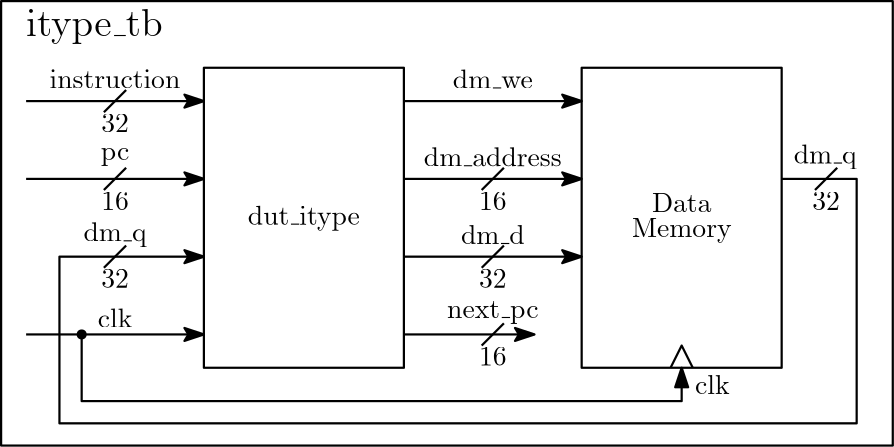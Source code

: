 <?xml version="1.0"?>
<!DOCTYPE ipe SYSTEM "ipe.dtd">
<ipe version="70206" creator="Ipe 7.2.7">
<info created="D:20191005155950" modified="D:20191005160516"/>
<ipestyle name="basic">
<symbol name="arrow/arc(spx)">
<path stroke="sym-stroke" fill="sym-stroke" pen="sym-pen">
0 0 m
-1 0.333 l
-1 -0.333 l
h
</path>
</symbol>
<symbol name="arrow/farc(spx)">
<path stroke="sym-stroke" fill="white" pen="sym-pen">
0 0 m
-1 0.333 l
-1 -0.333 l
h
</path>
</symbol>
<symbol name="arrow/ptarc(spx)">
<path stroke="sym-stroke" fill="sym-stroke" pen="sym-pen">
0 0 m
-1 0.333 l
-0.8 0 l
-1 -0.333 l
h
</path>
</symbol>
<symbol name="arrow/fptarc(spx)">
<path stroke="sym-stroke" fill="white" pen="sym-pen">
0 0 m
-1 0.333 l
-0.8 0 l
-1 -0.333 l
h
</path>
</symbol>
<symbol name="mark/circle(sx)" transformations="translations">
<path fill="sym-stroke">
0.6 0 0 0.6 0 0 e
0.4 0 0 0.4 0 0 e
</path>
</symbol>
<symbol name="mark/disk(sx)" transformations="translations">
<path fill="sym-stroke">
0.6 0 0 0.6 0 0 e
</path>
</symbol>
<symbol name="mark/fdisk(sfx)" transformations="translations">
<group>
<path fill="sym-fill">
0.5 0 0 0.5 0 0 e
</path>
<path fill="sym-stroke" fillrule="eofill">
0.6 0 0 0.6 0 0 e
0.4 0 0 0.4 0 0 e
</path>
</group>
</symbol>
<symbol name="mark/box(sx)" transformations="translations">
<path fill="sym-stroke" fillrule="eofill">
-0.6 -0.6 m
0.6 -0.6 l
0.6 0.6 l
-0.6 0.6 l
h
-0.4 -0.4 m
0.4 -0.4 l
0.4 0.4 l
-0.4 0.4 l
h
</path>
</symbol>
<symbol name="mark/square(sx)" transformations="translations">
<path fill="sym-stroke">
-0.6 -0.6 m
0.6 -0.6 l
0.6 0.6 l
-0.6 0.6 l
h
</path>
</symbol>
<symbol name="mark/fsquare(sfx)" transformations="translations">
<group>
<path fill="sym-fill">
-0.5 -0.5 m
0.5 -0.5 l
0.5 0.5 l
-0.5 0.5 l
h
</path>
<path fill="sym-stroke" fillrule="eofill">
-0.6 -0.6 m
0.6 -0.6 l
0.6 0.6 l
-0.6 0.6 l
h
-0.4 -0.4 m
0.4 -0.4 l
0.4 0.4 l
-0.4 0.4 l
h
</path>
</group>
</symbol>
<symbol name="mark/cross(sx)" transformations="translations">
<group>
<path fill="sym-stroke">
-0.43 -0.57 m
0.57 0.43 l
0.43 0.57 l
-0.57 -0.43 l
h
</path>
<path fill="sym-stroke">
-0.43 0.57 m
0.57 -0.43 l
0.43 -0.57 l
-0.57 0.43 l
h
</path>
</group>
</symbol>
<symbol name="arrow/fnormal(spx)">
<path stroke="sym-stroke" fill="white" pen="sym-pen">
0 0 m
-1 0.333 l
-1 -0.333 l
h
</path>
</symbol>
<symbol name="arrow/pointed(spx)">
<path stroke="sym-stroke" fill="sym-stroke" pen="sym-pen">
0 0 m
-1 0.333 l
-0.8 0 l
-1 -0.333 l
h
</path>
</symbol>
<symbol name="arrow/fpointed(spx)">
<path stroke="sym-stroke" fill="white" pen="sym-pen">
0 0 m
-1 0.333 l
-0.8 0 l
-1 -0.333 l
h
</path>
</symbol>
<symbol name="arrow/linear(spx)">
<path stroke="sym-stroke" pen="sym-pen">
-1 0.333 m
0 0 l
-1 -0.333 l
</path>
</symbol>
<symbol name="arrow/fdouble(spx)">
<path stroke="sym-stroke" fill="white" pen="sym-pen">
0 0 m
-1 0.333 l
-1 -0.333 l
h
-1 0 m
-2 0.333 l
-2 -0.333 l
h
</path>
</symbol>
<symbol name="arrow/double(spx)">
<path stroke="sym-stroke" fill="sym-stroke" pen="sym-pen">
0 0 m
-1 0.333 l
-1 -0.333 l
h
-1 0 m
-2 0.333 l
-2 -0.333 l
h
</path>
</symbol>
<pen name="heavier" value="0.8"/>
<pen name="fat" value="1.2"/>
<pen name="ultrafat" value="2"/>
<symbolsize name="large" value="5"/>
<symbolsize name="small" value="2"/>
<symbolsize name="tiny" value="1.1"/>
<arrowsize name="large" value="10"/>
<arrowsize name="small" value="5"/>
<arrowsize name="tiny" value="3"/>
<color name="red1" value="1 0 0"/>
<color name="red2" value="0.933 0 0"/>
<color name="red3" value="0.804 0 0"/>
<color name="red4" value="0.545 0 0"/>
<color name="green1" value="0 1 0"/>
<color name="green2" value="0 0.933 0"/>
<color name="green3" value="0 0.804 0"/>
<color name="green4" value="0 0.545 0"/>
<color name="green" value="0 1 0"/>
<color name="blue1" value="0 0 1"/>
<color name="blue2" value="0 0 0.933"/>
<color name="blue3" value="0 0 0.804"/>
<color name="blue4" value="0 0 0.545"/>
<color name="yellow" value="1 1 0"/>
<color name="orange" value="1 0.647 0"/>
<color name="gold" value="1 0.843 0"/>
<color name="purple" value="0.627 0.125 0.941"/>
<color name="gray" value="0.745"/>
<color name="brown" value="0.647 0.165 0.165"/>
<color name="navy" value="0 0 0.502"/>
<color name="pink" value="1 0.753 0.796"/>
<color name="seagreen" value="0.18 0.545 0.341"/>
<color name="turquoise" value="0.251 0.878 0.816"/>
<color name="violet" value="0.933 0.51 0.933"/>
<color name="darkblue" value="0 0 0.545"/>
<color name="darkcyan" value="0 0.545 0.545"/>
<color name="darkgray" value="0.663"/>
<color name="darkgreen" value="0 0.392 0"/>
<color name="darkmagenta" value="0.545 0 0.545"/>
<color name="darkorange" value="1 0.549 0"/>
<color name="darkred" value="0.545 0 0"/>
<color name="lightblue" value="0.678 0.847 0.902"/>
<color name="lightcyan" value="0.878 1 1"/>
<color name="lightgray" value="0.827"/>
<color name="lightgreen" value="0.565 0.933 0.565"/>
<color name="lightyellow" value="1 1 0.878"/>
<dashstyle name="dashed1" value="[1] 0"/>
<dashstyle name="dashed2" value="[2] 0"/>
<dashstyle name="dashed3" value="[4] 0"/>
<dashstyle name="dotted1" value="[1 1] 0"/>
<dashstyle name="dotted2" value="[1 2] 0"/>
<dashstyle name="dotted3" value="[1 3] 0"/>
<dashstyle name="dash dotted" value="[4 2 1 2] 0"/>
<dashstyle name="dash dot dotted" value="[4 2 1 2 1 2] 0"/>
<textsize name="large" value="\large"/>
<textsize name="Large" value="\Large"/>
<textsize name="LARGE" value="\LARGE"/>
<textsize name="huge" value="\huge"/>
<textsize name="Huge" value="\Huge"/>
<textsize name="small" value="\small"/>
<textsize name="footnote" value="\footnotesize"/>
<textsize name="tiny" value="\tiny"/>
<textstyle name="center" begin="\begin{center}" end="\end{center}"/>
<textstyle name="itemize" begin="\begin{itemize}" end="\end{itemize}"/>
<textstyle name="item" begin="\begin{itemize}\item{}" end="\end{itemize}"/>
<gridsize name="1 pts" value="1"/>
<gridsize name="2 pts" value="2"/>
<gridsize name="4 pts" value="4"/>
<gridsize name="8 pts (~3 mm)" value="8"/>
<gridsize name="16 pts (~6 mm)" value="16"/>
<gridsize name="32 pts (~12 mm)" value="32"/>
<gridsize name="10 pts (~3.5 mm)" value="10"/>
<gridsize name="20 pts (~7 mm)" value="20"/>
<gridsize name="14 pts (~5 mm)" value="14"/>
<gridsize name="28 pts (~10 mm)" value="28"/>
<gridsize name="56 pts (~20 mm)" value="56"/>
<anglesize name="90 deg" value="90"/>
<anglesize name="60 deg" value="60"/>
<anglesize name="45 deg" value="45"/>
<anglesize name="30 deg" value="30"/>
<anglesize name="22.5 deg" value="22.5"/>
<opacity name="10%" value="0.1"/>
<opacity name="30%" value="0.3"/>
<opacity name="50%" value="0.5"/>
<opacity name="75%" value="0.75"/>
<layout paper="328 168" origin="0 0" frame="328 168"/>
<tiling name="falling" angle="-60" step="4" width="1"/>
<tiling name="rising" angle="30" step="4" width="1"/>
</ipestyle>
<page>
<layer name="alpha"/>
<view layers="alpha" active="alpha"/>
<text layer="alpha" matrix="1 0 0 1 25 34" transformations="translations" pos="20 16" stroke="black" type="label" width="12.453" height="6.918" depth="0" halign="center" valign="center">clk</text>
<text matrix="1 0 0 1 161 92" transformations="translations" pos="20 16" stroke="black" type="label" width="49.664" height="6.918" depth="0" halign="center" valign="center">dm\_address</text>
<text matrix="1 0 0 1 161 120" transformations="translations" pos="20 16" stroke="black" type="label" width="28.77" height="6.918" depth="0" halign="center" valign="center">dm\_we</text>
<path matrix="1 0 0 1 -131 -48" stroke="black" pen="heavier">
208 188 m
208 80 l
280 80 l
280 188 l
h
</path>
<path matrix="1 0 0 1 -207 -40" stroke="black" pen="heavier">
384 136 m
392 144 l
</path>
<text matrix="1 0 0 1 161 76" transformations="translations" pos="20 16" stroke="black" type="label" width="9.963" height="6.42" depth="0" halign="center" valign="center">16</text>
<text matrix="1 0 0 1 161 64" transformations="translations" pos="20 16" stroke="black" type="label" width="22.958" height="6.918" depth="0" halign="center" valign="center">dm\_d</text>
<path matrix="1 0 0 1 -207 -68" stroke="black" pen="heavier">
384 136 m
392 144 l
</path>
<text matrix="1 0 0 1 161 48" transformations="translations" pos="20 16" stroke="black" type="label" width="9.963" height="6.42" depth="0" halign="center" valign="center">32</text>
<text matrix="1 0 0 1 25 64" transformations="translations" pos="20 16" stroke="black" type="label" width="22.682" height="6.926" depth="1.93" halign="center" valign="center">dm\_q</text>
<path matrix="1 0 0 1 -343 -68" stroke="black" pen="heavier">
384 136 m
392 144 l
</path>
<text matrix="1 0 0 1 25 48" transformations="translations" pos="20 16" stroke="black" type="label" width="9.963" height="6.42" depth="0" halign="center" valign="center">32</text>
<path matrix="1 0 0 1 -211 -44" stroke="black" pen="heavier" arrow="pointed/normal">
360 144 m
424 144 l
</path>
<path matrix="1 0 0 1 -211 -72" stroke="black" pen="heavier" arrow="pointed/normal">
360 144 m
424 144 l
</path>
<path matrix="1 0 0 1 -211 -16" stroke="black" pen="heavier" arrow="pointed/normal">
360 144 m
424 144 l
</path>
<text matrix="1 0 0 1 25 120" transformations="translations" pos="20 16" stroke="black" type="label" width="47.129" height="6.654" depth="0" halign="center" valign="center">instruction</text>
<path matrix="1 0 0 1 -343 -12" stroke="black" pen="heavier">
384 136 m
392 144 l
</path>
<text matrix="1 0 0 1 25 104" transformations="translations" pos="20 16" stroke="black" type="label" width="9.963" height="6.42" depth="0" halign="center" valign="center">32</text>
<path matrix="1 0 0 1 -347 -16" stroke="black" pen="heavier" arrow="pointed/normal">
360 144 m
424 144 l
</path>
<text matrix="1 0 0 1 25 92" transformations="translations" pos="20 16" stroke="black" type="label" width="10.239" height="4.297" depth="1.93" halign="center" valign="center">pc</text>
<path matrix="1 0 0 1 -343 -40" stroke="black" pen="heavier">
384 136 m
392 144 l
</path>
<text matrix="1 0 0 1 25 76" transformations="translations" pos="20 16" stroke="black" type="label" width="9.963" height="6.42" depth="0" halign="center" valign="center">16</text>
<path matrix="1 0 0 1 -347 -44" stroke="black" pen="heavier" arrow="pointed/normal">
360 144 m
424 144 l
</path>
<text matrix="1 0 0 1 161 36" transformations="translations" pos="20 16" stroke="black" type="label" width="32.921" height="6.135" depth="1.93" halign="center" valign="center">next\_pc</text>
<path matrix="1 0 0 1 -207 -96" stroke="black" pen="heavier">
384 136 m
392 144 l
</path>
<text matrix="1 0 0 1 161 20" transformations="translations" pos="20 16" stroke="black" type="label" width="9.963" height="6.42" depth="0" halign="center" valign="center">16</text>
<path stroke="black" pen="heavier" arrow="pointed/normal">
149 44 m
196 44 l
</path>
<path matrix="1 0 0 1 -347 -100" stroke="black" pen="heavier" arrow="pointed/normal">
360 144 m
424 144 l
</path>
<path matrix="1 0 0 1 5 -48" stroke="black" pen="heavier">
208 188 m
208 80 l
280 80 l
280 188 l
h
</path>
<group matrix="1 0 0 1 5 -10.4772">
<text matrix="1 0 0 1 36 -26.0385" transformations="translations" pos="208 128" stroke="black" type="label" width="21.447" height="6.808" depth="0" halign="center" valign="center">Data</text>
<text matrix="1 0 0 1 36 -36.0385" transformations="translations" pos="208 128" stroke="black" type="label" width="36.004" height="6.815" depth="1.93" halign="center" valign="center">Memory</text>
</group>
<text matrix="1 0 0 1 280.659 92" transformations="translations" pos="20 16" stroke="black" type="label" width="22.682" height="6.926" depth="1.93" halign="center" valign="center">dm\_q</text>
<path matrix="1 0 0 1 -87 -40" stroke="black" pen="heavier">
384 136 m
392 144 l
</path>
<text matrix="1 0 0 1 281 76" transformations="translations" pos="20 16" stroke="black" type="label" width="9.963" height="6.42" depth="0" halign="center" valign="center">32</text>
<path matrix="1 0 0 1 0 4" stroke="black" pen="heavier" arrow="pointed/normal">
285 96 m
312 96 l
312 8 l
25 8 l
25 68 l
77 68 l
</path>
<text matrix="1 0 0 1 -95 -42" transformations="translations" pos="208 128" stroke="black" type="label" width="40.393" height="6.926" depth="1.93" halign="center" valign="center">dut\_itype</text>
<text matrix="1 0 0 1 17.5745 139" transformations="translations" pos="20 16" stroke="black" type="label" width="49.149" height="9.962" depth="2.79" halign="center" valign="center" size="Large">itype\_tb</text>
<path matrix="1 0 0 1 0 4" stroke="black" pen="heavier">
4 160 m
4 0 l
325 0 l
325 160 l
h
</path>
<use matrix="1 0 0 1 0 12" name="mark/disk(sx)" pos="33 32" size="normal" stroke="black"/>
<path matrix="1 0 0 1 0 4" stroke="black" pen="heavier" arrow="normal/normal">
33 40 m
33 16 l
249 16 l
249 28 l
</path>
<text matrix="1 0 0 1 240 10" transformations="translations" pos="20 16" stroke="black" type="label" width="12.453" height="6.918" depth="0" halign="center" valign="center">clk</text>
<path matrix="1 0 0 1 1 4" stroke="black" pen="heavier">
244 28 m
248 36 l
252 28 l
</path>
</page>
</ipe>
